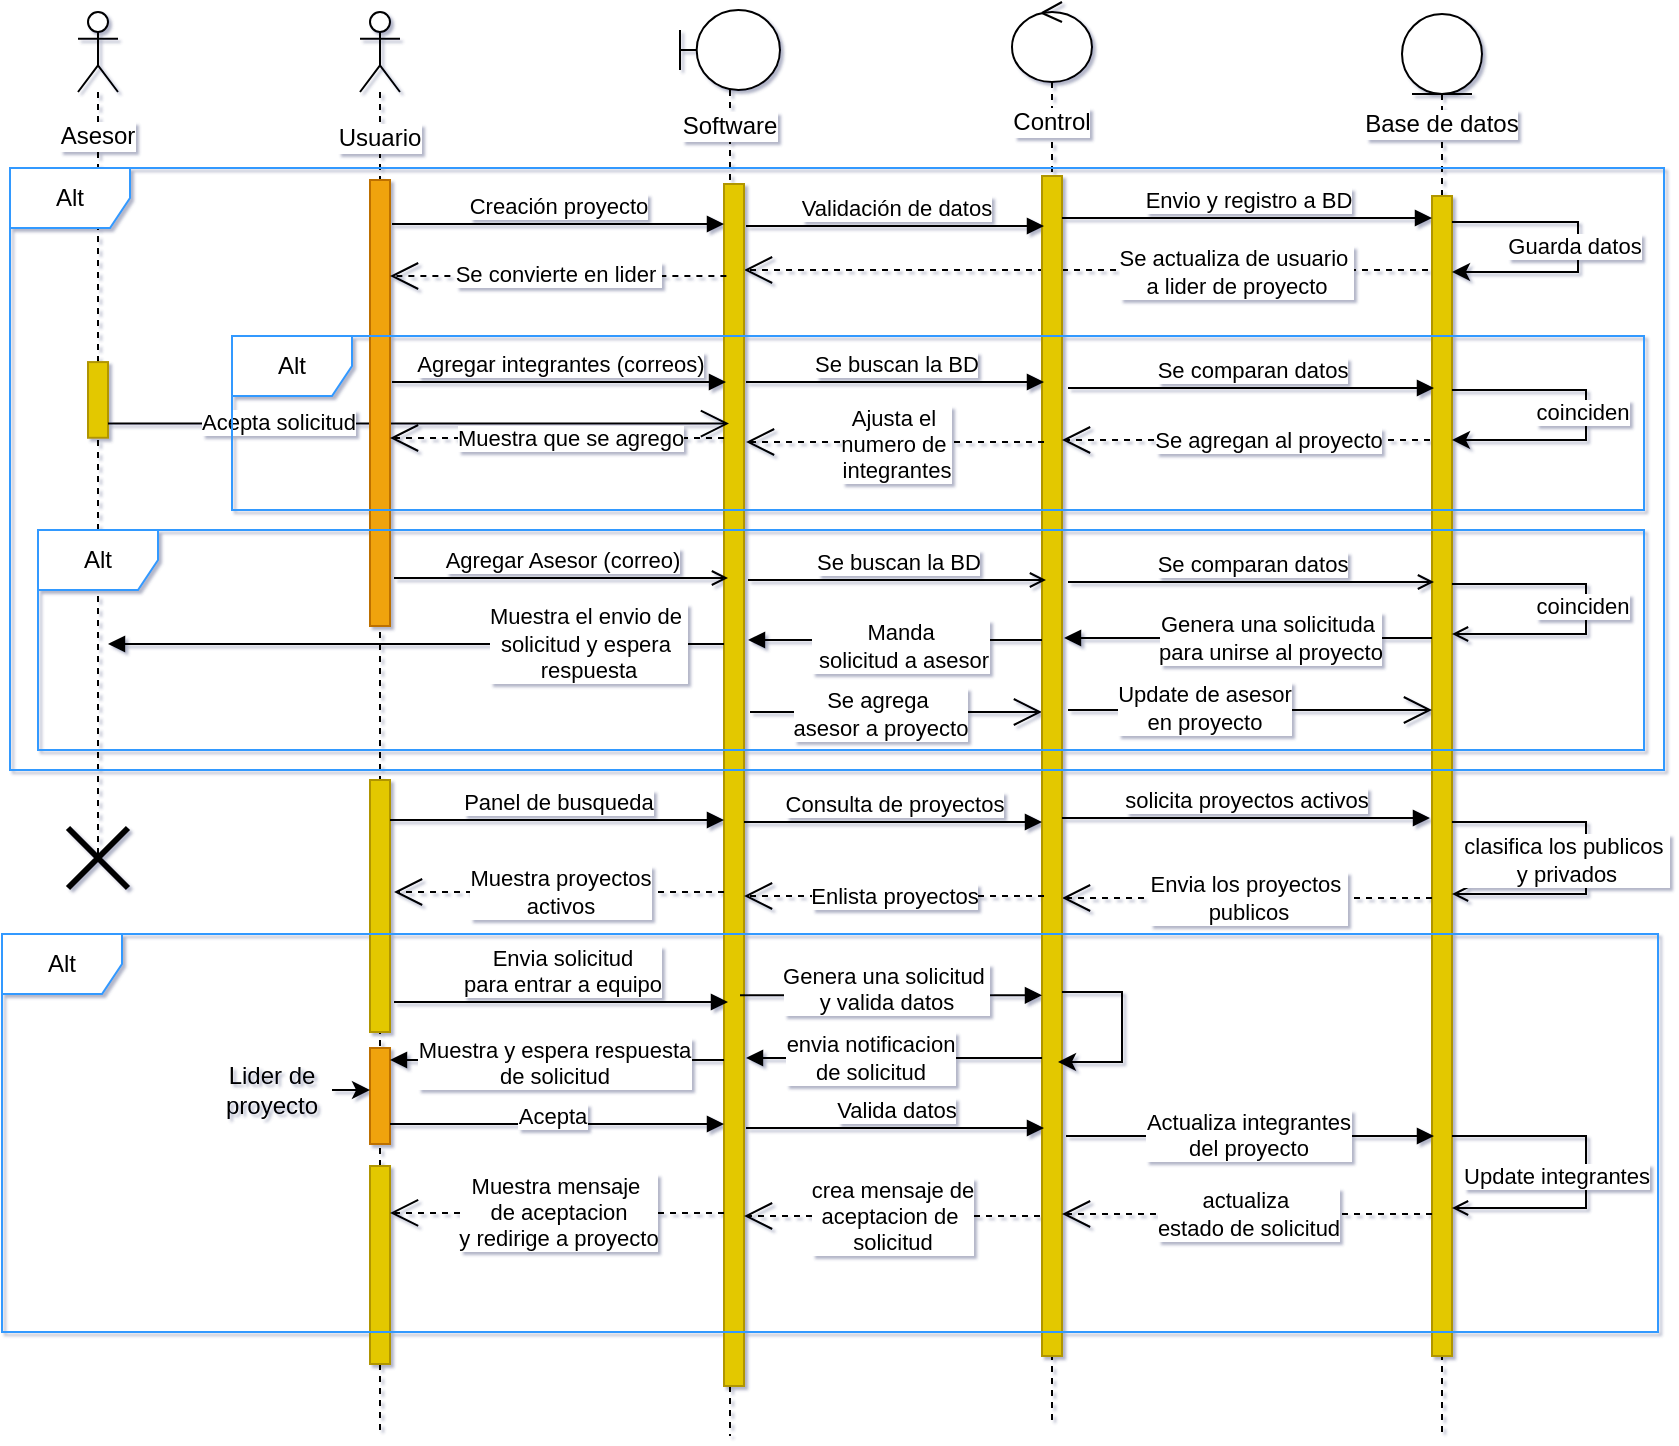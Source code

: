 <mxfile version="24.7.17">
  <diagram name="Page-1" id="2YBvvXClWsGukQMizWep">
    <mxGraphModel dx="1183" dy="685" grid="0" gridSize="10" guides="1" tooltips="1" connect="1" arrows="1" fold="1" page="1" pageScale="1" pageWidth="850" pageHeight="1400" background="#ffffff" math="0" shadow="1">
      <root>
        <mxCell id="0" />
        <mxCell id="1" parent="0" />
        <mxCell id="hbTt9w611gEUicapbNtO-73" value="" style="endArrow=open;endSize=12;dashed=1;html=1;rounded=0;" edge="1" parent="1" target="hbTt9w611gEUicapbNtO-48">
          <mxGeometry width="160" relative="1" as="geometry">
            <mxPoint x="725" y="179" as="sourcePoint" />
            <mxPoint x="541" y="179" as="targetPoint" />
          </mxGeometry>
        </mxCell>
        <mxCell id="hbTt9w611gEUicapbNtO-36" value="" style="group" vertex="1" connectable="0" parent="1">
          <mxGeometry x="689" y="51" width="86" height="711" as="geometry" />
        </mxCell>
        <mxCell id="hbTt9w611gEUicapbNtO-28" value="" style="shape=umlLifeline;perimeter=lifelinePerimeter;whiteSpace=wrap;html=1;container=1;dropTarget=0;collapsible=0;recursiveResize=0;outlineConnect=0;portConstraint=eastwest;newEdgeStyle={&quot;curved&quot;:0,&quot;rounded&quot;:0};participant=umlEntity;" vertex="1" parent="hbTt9w611gEUicapbNtO-36">
          <mxGeometry x="23" width="40" height="711" as="geometry" />
        </mxCell>
        <mxCell id="hbTt9w611gEUicapbNtO-55" value="" style="html=1;points=[[0,0,0,0,5],[0,1,0,0,-5],[1,0,0,0,5],[1,1,0,0,-5]];perimeter=orthogonalPerimeter;outlineConnect=0;targetShapes=umlLifeline;portConstraint=eastwest;newEdgeStyle={&quot;curved&quot;:0,&quot;rounded&quot;:0};fillColor=#e3c800;fontColor=#000000;strokeColor=#B09500;" vertex="1" parent="hbTt9w611gEUicapbNtO-28">
          <mxGeometry x="15" y="91" width="10" height="580" as="geometry" />
        </mxCell>
        <mxCell id="hbTt9w611gEUicapbNtO-70" style="edgeStyle=orthogonalEdgeStyle;rounded=0;orthogonalLoop=1;jettySize=auto;html=1;curved=0;" edge="1" parent="hbTt9w611gEUicapbNtO-28" source="hbTt9w611gEUicapbNtO-55" target="hbTt9w611gEUicapbNtO-55">
          <mxGeometry relative="1" as="geometry">
            <mxPoint x="87" y="144" as="targetPoint" />
            <mxPoint x="25" y="104" as="sourcePoint" />
            <Array as="points">
              <mxPoint x="88" y="104" />
              <mxPoint x="88" y="129" />
            </Array>
          </mxGeometry>
        </mxCell>
        <mxCell id="hbTt9w611gEUicapbNtO-71" value="Guarda datos" style="edgeLabel;html=1;align=center;verticalAlign=middle;resizable=0;points=[];" vertex="1" connectable="0" parent="hbTt9w611gEUicapbNtO-70">
          <mxGeometry x="-0.086" y="-2" relative="1" as="geometry">
            <mxPoint y="6" as="offset" />
          </mxGeometry>
        </mxCell>
        <mxCell id="hbTt9w611gEUicapbNtO-80" style="edgeStyle=orthogonalEdgeStyle;rounded=0;orthogonalLoop=1;jettySize=auto;html=1;curved=0;" edge="1" parent="hbTt9w611gEUicapbNtO-28" source="hbTt9w611gEUicapbNtO-55" target="hbTt9w611gEUicapbNtO-55">
          <mxGeometry relative="1" as="geometry">
            <mxPoint x="29" y="213" as="targetPoint" />
            <mxPoint x="29" y="188" as="sourcePoint" />
            <Array as="points">
              <mxPoint x="92" y="188" />
              <mxPoint x="92" y="213" />
            </Array>
          </mxGeometry>
        </mxCell>
        <mxCell id="hbTt9w611gEUicapbNtO-81" value="coinciden" style="edgeLabel;html=1;align=center;verticalAlign=middle;resizable=0;points=[];" vertex="1" connectable="0" parent="hbTt9w611gEUicapbNtO-80">
          <mxGeometry x="-0.086" y="-2" relative="1" as="geometry">
            <mxPoint y="5" as="offset" />
          </mxGeometry>
        </mxCell>
        <mxCell id="hbTt9w611gEUicapbNtO-131" style="edgeStyle=orthogonalEdgeStyle;rounded=0;orthogonalLoop=1;jettySize=auto;html=1;curved=0;endArrow=open;endFill=0;" edge="1" parent="hbTt9w611gEUicapbNtO-28" source="hbTt9w611gEUicapbNtO-55" target="hbTt9w611gEUicapbNtO-55">
          <mxGeometry relative="1" as="geometry">
            <mxPoint x="25" y="429" as="targetPoint" />
            <mxPoint x="25" y="404" as="sourcePoint" />
            <Array as="points">
              <mxPoint x="92" y="404" />
              <mxPoint x="92" y="440" />
            </Array>
          </mxGeometry>
        </mxCell>
        <mxCell id="hbTt9w611gEUicapbNtO-132" value="clasifica los publicos&amp;nbsp;&lt;div&gt;y privados&lt;/div&gt;" style="edgeLabel;html=1;align=center;verticalAlign=middle;resizable=0;points=[];" vertex="1" connectable="0" parent="hbTt9w611gEUicapbNtO-131">
          <mxGeometry x="-0.086" y="-2" relative="1" as="geometry">
            <mxPoint x="-8" y="8" as="offset" />
          </mxGeometry>
        </mxCell>
        <mxCell id="hbTt9w611gEUicapbNtO-35" value="Base de datos" style="text;html=1;align=center;verticalAlign=middle;whiteSpace=wrap;rounded=0;labelBackgroundColor=default;" vertex="1" parent="hbTt9w611gEUicapbNtO-36">
          <mxGeometry y="40" width="86" height="30" as="geometry" />
        </mxCell>
        <mxCell id="hbTt9w611gEUicapbNtO-66" value="Se comparan datos" style="html=1;verticalAlign=bottom;endArrow=block;curved=0;rounded=0;" edge="1" parent="hbTt9w611gEUicapbNtO-36">
          <mxGeometry width="80" relative="1" as="geometry">
            <mxPoint x="-144" y="187" as="sourcePoint" />
            <mxPoint x="39" y="187.0" as="targetPoint" />
          </mxGeometry>
        </mxCell>
        <mxCell id="hbTt9w611gEUicapbNtO-133" value="Envia los proyectos&amp;nbsp;&lt;div&gt;publicos&lt;/div&gt;" style="endArrow=open;endSize=12;dashed=1;html=1;rounded=0;" edge="1" parent="hbTt9w611gEUicapbNtO-36" target="hbTt9w611gEUicapbNtO-49">
          <mxGeometry width="160" relative="1" as="geometry">
            <mxPoint x="38" y="442" as="sourcePoint" />
            <mxPoint x="198" y="442" as="targetPoint" />
          </mxGeometry>
        </mxCell>
        <mxCell id="hbTt9w611gEUicapbNtO-152" value="Actualiza integrantes&lt;div&gt;del proyecto&lt;/div&gt;" style="html=1;verticalAlign=bottom;endArrow=block;curved=0;rounded=0;" edge="1" parent="hbTt9w611gEUicapbNtO-36">
          <mxGeometry x="-0.011" y="-15" width="80" relative="1" as="geometry">
            <mxPoint x="-145" y="561" as="sourcePoint" />
            <mxPoint x="39" y="561" as="targetPoint" />
            <mxPoint as="offset" />
          </mxGeometry>
        </mxCell>
        <mxCell id="hbTt9w611gEUicapbNtO-37" value="" style="group" vertex="1" connectable="0" parent="1">
          <mxGeometry x="346" y="49" width="60" height="713" as="geometry" />
        </mxCell>
        <mxCell id="hbTt9w611gEUicapbNtO-27" value="" style="shape=umlLifeline;perimeter=lifelinePerimeter;whiteSpace=wrap;html=1;container=1;dropTarget=0;collapsible=0;recursiveResize=0;outlineConnect=0;portConstraint=eastwest;newEdgeStyle={&quot;curved&quot;:0,&quot;rounded&quot;:0};participant=umlBoundary;" vertex="1" parent="hbTt9w611gEUicapbNtO-37">
          <mxGeometry x="5" width="50" height="713" as="geometry" />
        </mxCell>
        <mxCell id="hbTt9w611gEUicapbNtO-48" value="" style="html=1;points=[[0,0,0,0,5],[0,1,0,0,-5],[1,0,0,0,5],[1,1,0,0,-5]];perimeter=orthogonalPerimeter;outlineConnect=0;targetShapes=umlLifeline;portConstraint=eastwest;newEdgeStyle={&quot;curved&quot;:0,&quot;rounded&quot;:0};fillColor=#e3c800;fontColor=#000000;strokeColor=#B09500;" vertex="1" parent="hbTt9w611gEUicapbNtO-27">
          <mxGeometry x="22" y="87" width="10" height="601" as="geometry" />
        </mxCell>
        <mxCell id="hbTt9w611gEUicapbNtO-34" value="Software" style="text;html=1;align=center;verticalAlign=middle;whiteSpace=wrap;rounded=0;labelBackgroundColor=default;" vertex="1" parent="hbTt9w611gEUicapbNtO-37">
          <mxGeometry y="43" width="60" height="30" as="geometry" />
        </mxCell>
        <mxCell id="hbTt9w611gEUicapbNtO-59" value="Agregar integrantes (correos)" style="html=1;verticalAlign=bottom;endArrow=block;curved=0;rounded=0;" edge="1" parent="hbTt9w611gEUicapbNtO-37">
          <mxGeometry width="80" relative="1" as="geometry">
            <mxPoint x="-139" y="186" as="sourcePoint" />
            <mxPoint x="28" y="186" as="targetPoint" />
          </mxGeometry>
        </mxCell>
        <mxCell id="hbTt9w611gEUicapbNtO-116" value="" style="endArrow=open;endFill=1;endSize=12;html=1;rounded=0;" edge="1" parent="hbTt9w611gEUicapbNtO-37" target="hbTt9w611gEUicapbNtO-49">
          <mxGeometry width="160" relative="1" as="geometry">
            <mxPoint x="40" y="351" as="sourcePoint" />
            <mxPoint x="200" y="351" as="targetPoint" />
          </mxGeometry>
        </mxCell>
        <mxCell id="hbTt9w611gEUicapbNtO-117" value="Se agrega&amp;nbsp;&lt;div&gt;asesor a proyecto&lt;/div&gt;" style="edgeLabel;html=1;align=center;verticalAlign=middle;resizable=0;points=[];" vertex="1" connectable="0" parent="hbTt9w611gEUicapbNtO-116">
          <mxGeometry x="-0.244" y="-1" relative="1" as="geometry">
            <mxPoint x="10" as="offset" />
          </mxGeometry>
        </mxCell>
        <mxCell id="hbTt9w611gEUicapbNtO-128" value="Muestra proyectos&lt;div&gt;activos&lt;/div&gt;" style="endArrow=open;endSize=12;dashed=1;html=1;rounded=0;" edge="1" parent="hbTt9w611gEUicapbNtO-37" source="hbTt9w611gEUicapbNtO-48">
          <mxGeometry width="160" relative="1" as="geometry">
            <mxPoint x="29" y="441" as="sourcePoint" />
            <mxPoint x="-138" y="441" as="targetPoint" />
          </mxGeometry>
        </mxCell>
        <mxCell id="hbTt9w611gEUicapbNtO-45" value="" style="group" vertex="1" connectable="0" parent="1">
          <mxGeometry x="509" y="45" width="60" height="711" as="geometry" />
        </mxCell>
        <mxCell id="hbTt9w611gEUicapbNtO-43" value="" style="shape=umlLifeline;perimeter=lifelinePerimeter;whiteSpace=wrap;html=1;container=1;dropTarget=0;collapsible=0;recursiveResize=0;outlineConnect=0;portConstraint=eastwest;newEdgeStyle={&quot;curved&quot;:0,&quot;rounded&quot;:0};participant=umlControl;" vertex="1" parent="hbTt9w611gEUicapbNtO-45">
          <mxGeometry x="8" width="40" height="711" as="geometry" />
        </mxCell>
        <mxCell id="hbTt9w611gEUicapbNtO-49" value="" style="html=1;points=[[0,0,0,0,5],[0,1,0,0,-5],[1,0,0,0,5],[1,1,0,0,-5]];perimeter=orthogonalPerimeter;outlineConnect=0;targetShapes=umlLifeline;portConstraint=eastwest;newEdgeStyle={&quot;curved&quot;:0,&quot;rounded&quot;:0};fillColor=#e3c800;fontColor=#000000;strokeColor=#B09500;" vertex="1" parent="hbTt9w611gEUicapbNtO-43">
          <mxGeometry x="15" y="87" width="10" height="590" as="geometry" />
        </mxCell>
        <mxCell id="hbTt9w611gEUicapbNtO-44" value="Control" style="text;html=1;align=center;verticalAlign=middle;whiteSpace=wrap;rounded=0;labelBackgroundColor=default;" vertex="1" parent="hbTt9w611gEUicapbNtO-45">
          <mxGeometry x="-2" y="45" width="60" height="30" as="geometry" />
        </mxCell>
        <mxCell id="hbTt9w611gEUicapbNtO-54" value="Envio y registro a BD" style="html=1;verticalAlign=bottom;endArrow=block;curved=0;rounded=0;" edge="1" parent="hbTt9w611gEUicapbNtO-45" target="hbTt9w611gEUicapbNtO-55">
          <mxGeometry width="80" relative="1" as="geometry">
            <mxPoint x="33" y="108" as="sourcePoint" />
            <mxPoint x="113" y="108" as="targetPoint" />
          </mxGeometry>
        </mxCell>
        <mxCell id="hbTt9w611gEUicapbNtO-50" value="Validación de datos" style="html=1;verticalAlign=bottom;endArrow=block;curved=0;rounded=0;" edge="1" parent="hbTt9w611gEUicapbNtO-45">
          <mxGeometry width="80" relative="1" as="geometry">
            <mxPoint x="-125" y="112" as="sourcePoint" />
            <mxPoint x="24" y="112" as="targetPoint" />
            <Array as="points">
              <mxPoint x="14" y="112" />
            </Array>
          </mxGeometry>
        </mxCell>
        <mxCell id="hbTt9w611gEUicapbNtO-64" value="Se buscan la BD" style="html=1;verticalAlign=bottom;endArrow=block;curved=0;rounded=0;" edge="1" parent="hbTt9w611gEUicapbNtO-45">
          <mxGeometry width="80" relative="1" as="geometry">
            <mxPoint x="-125" y="190" as="sourcePoint" />
            <mxPoint x="24" y="190" as="targetPoint" />
          </mxGeometry>
        </mxCell>
        <mxCell id="hbTt9w611gEUicapbNtO-118" value="" style="endArrow=open;endFill=1;endSize=12;html=1;rounded=0;" edge="1" parent="hbTt9w611gEUicapbNtO-45" target="hbTt9w611gEUicapbNtO-55">
          <mxGeometry width="160" relative="1" as="geometry">
            <mxPoint x="36" y="354" as="sourcePoint" />
            <mxPoint x="196" y="354" as="targetPoint" />
          </mxGeometry>
        </mxCell>
        <mxCell id="hbTt9w611gEUicapbNtO-120" value="Update de asesor&lt;div&gt;en proyecto&lt;/div&gt;" style="edgeLabel;html=1;align=center;verticalAlign=middle;resizable=0;points=[];" vertex="1" connectable="0" parent="hbTt9w611gEUicapbNtO-118">
          <mxGeometry x="-0.26" y="2" relative="1" as="geometry">
            <mxPoint y="1" as="offset" />
          </mxGeometry>
        </mxCell>
        <mxCell id="hbTt9w611gEUicapbNtO-134" value="Enlista proyectos" style="endArrow=open;endSize=12;dashed=1;html=1;rounded=0;" edge="1" parent="hbTt9w611gEUicapbNtO-45" target="hbTt9w611gEUicapbNtO-48">
          <mxGeometry width="160" relative="1" as="geometry">
            <mxPoint x="24" y="447" as="sourcePoint" />
            <mxPoint x="184" y="447" as="targetPoint" />
          </mxGeometry>
        </mxCell>
        <mxCell id="hbTt9w611gEUicapbNtO-143" value="" style="endArrow=block;endSize=6;html=1;rounded=0;endFill=1;" edge="1" parent="hbTt9w611gEUicapbNtO-45" source="hbTt9w611gEUicapbNtO-49">
          <mxGeometry width="160" relative="1" as="geometry">
            <mxPoint x="24" y="528" as="sourcePoint" />
            <mxPoint x="-125" y="528" as="targetPoint" />
          </mxGeometry>
        </mxCell>
        <mxCell id="hbTt9w611gEUicapbNtO-144" value="envia notificacion&lt;div&gt;de solicitud&lt;/div&gt;" style="edgeLabel;html=1;align=center;verticalAlign=middle;resizable=0;points=[];" vertex="1" connectable="0" parent="hbTt9w611gEUicapbNtO-143">
          <mxGeometry x="-0.222" y="3" relative="1" as="geometry">
            <mxPoint x="-29" y="-3" as="offset" />
          </mxGeometry>
        </mxCell>
        <mxCell id="hbTt9w611gEUicapbNtO-145" style="edgeStyle=orthogonalEdgeStyle;rounded=0;orthogonalLoop=1;jettySize=auto;html=1;curved=0;" edge="1" parent="hbTt9w611gEUicapbNtO-45" source="hbTt9w611gEUicapbNtO-49">
          <mxGeometry relative="1" as="geometry">
            <mxPoint x="39" y="492" as="sourcePoint" />
            <mxPoint x="31" y="530" as="targetPoint" />
            <Array as="points">
              <mxPoint x="63" y="495" />
              <mxPoint x="63" y="530" />
            </Array>
          </mxGeometry>
        </mxCell>
        <mxCell id="hbTt9w611gEUicapbNtO-60" value="" style="group" vertex="1" connectable="0" parent="1">
          <mxGeometry x="30" y="50" width="60" height="438" as="geometry" />
        </mxCell>
        <mxCell id="hbTt9w611gEUicapbNtO-61" value="" style="shape=umlLifeline;perimeter=lifelinePerimeter;whiteSpace=wrap;html=1;container=1;dropTarget=0;collapsible=0;recursiveResize=0;outlineConnect=0;portConstraint=eastwest;newEdgeStyle={&quot;curved&quot;:0,&quot;rounded&quot;:0};participant=umlActor;" vertex="1" parent="hbTt9w611gEUicapbNtO-60">
          <mxGeometry x="20" width="20" height="424" as="geometry" />
        </mxCell>
        <mxCell id="hbTt9w611gEUicapbNtO-62" value="Asesor" style="text;html=1;align=center;verticalAlign=middle;whiteSpace=wrap;rounded=0;labelBackgroundColor=default;" vertex="1" parent="hbTt9w611gEUicapbNtO-60">
          <mxGeometry y="53.003" width="60" height="17.741" as="geometry" />
        </mxCell>
        <mxCell id="hbTt9w611gEUicapbNtO-110" value="" style="html=1;points=[[0,0,0,0,5],[0,1,0,0,-5],[1,0,0,0,5],[1,1,0,0,-5]];perimeter=orthogonalPerimeter;outlineConnect=0;targetShapes=umlLifeline;portConstraint=eastwest;newEdgeStyle={&quot;curved&quot;:0,&quot;rounded&quot;:0};fillColor=#e3c800;fontColor=#000000;strokeColor=#B09500;" vertex="1" parent="hbTt9w611gEUicapbNtO-60">
          <mxGeometry x="25" y="175.04" width="10" height="37.847" as="geometry" />
        </mxCell>
        <mxCell id="hbTt9w611gEUicapbNtO-114" value="" style="endArrow=open;endFill=1;endSize=12;html=1;rounded=0;" edge="1" parent="hbTt9w611gEUicapbNtO-60" target="hbTt9w611gEUicapbNtO-27">
          <mxGeometry width="160" relative="1" as="geometry">
            <mxPoint x="35" y="205.791" as="sourcePoint" />
            <mxPoint x="195" y="205.791" as="targetPoint" />
          </mxGeometry>
        </mxCell>
        <mxCell id="hbTt9w611gEUicapbNtO-115" value="Acepta solicitud" style="edgeLabel;html=1;align=center;verticalAlign=middle;resizable=0;points=[];" vertex="1" connectable="0" parent="hbTt9w611gEUicapbNtO-114">
          <mxGeometry x="-0.23" y="1" relative="1" as="geometry">
            <mxPoint x="-35" as="offset" />
          </mxGeometry>
        </mxCell>
        <mxCell id="hbTt9w611gEUicapbNtO-160" value="" style="shape=umlDestroy;whiteSpace=wrap;html=1;strokeWidth=3;targetShapes=umlLifeline;" vertex="1" parent="hbTt9w611gEUicapbNtO-60">
          <mxGeometry x="15" y="408" width="30" height="30" as="geometry" />
        </mxCell>
        <mxCell id="hbTt9w611gEUicapbNtO-26" value="" style="shape=umlLifeline;perimeter=lifelinePerimeter;whiteSpace=wrap;html=1;container=1;dropTarget=0;collapsible=0;recursiveResize=0;outlineConnect=0;portConstraint=eastwest;newEdgeStyle={&quot;curved&quot;:0,&quot;rounded&quot;:0};participant=umlActor;" vertex="1" parent="1">
          <mxGeometry x="191" y="50" width="20" height="711" as="geometry" />
        </mxCell>
        <mxCell id="hbTt9w611gEUicapbNtO-38" value="" style="html=1;points=[[0,0,0,0,5],[0,1,0,0,-5],[1,0,0,0,5],[1,1,0,0,-5]];perimeter=orthogonalPerimeter;outlineConnect=0;targetShapes=umlLifeline;portConstraint=eastwest;newEdgeStyle={&quot;curved&quot;:0,&quot;rounded&quot;:0};fillColor=#f0a30a;fontColor=#000000;strokeColor=#BD7000;" vertex="1" parent="hbTt9w611gEUicapbNtO-26">
          <mxGeometry x="5" y="84" width="10" height="223" as="geometry" />
        </mxCell>
        <mxCell id="hbTt9w611gEUicapbNtO-111" value="" style="html=1;points=[[0,0,0,0,5],[0,1,0,0,-5],[1,0,0,0,5],[1,1,0,0,-5]];perimeter=orthogonalPerimeter;outlineConnect=0;targetShapes=umlLifeline;portConstraint=eastwest;newEdgeStyle={&quot;curved&quot;:0,&quot;rounded&quot;:0};fillColor=#e3c800;fontColor=#000000;strokeColor=#B09500;" vertex="1" parent="hbTt9w611gEUicapbNtO-26">
          <mxGeometry x="5" y="384" width="10" height="126" as="geometry" />
        </mxCell>
        <mxCell id="hbTt9w611gEUicapbNtO-140" value="" style="html=1;points=[[0,0,0,0,5],[0,1,0,0,-5],[1,0,0,0,5],[1,1,0,0,-5]];perimeter=orthogonalPerimeter;outlineConnect=0;targetShapes=umlLifeline;portConstraint=eastwest;newEdgeStyle={&quot;curved&quot;:0,&quot;rounded&quot;:0};fillColor=#f0a30a;fontColor=#000000;strokeColor=#BD7000;" vertex="1" parent="hbTt9w611gEUicapbNtO-26">
          <mxGeometry x="5" y="518" width="10" height="48" as="geometry" />
        </mxCell>
        <mxCell id="hbTt9w611gEUicapbNtO-141" value="" style="html=1;points=[[0,0,0,0,5],[0,1,0,0,-5],[1,0,0,0,5],[1,1,0,0,-5]];perimeter=orthogonalPerimeter;outlineConnect=0;targetShapes=umlLifeline;portConstraint=eastwest;newEdgeStyle={&quot;curved&quot;:0,&quot;rounded&quot;:0};fillColor=#e3c800;fontColor=#000000;strokeColor=#B09500;" vertex="1" parent="hbTt9w611gEUicapbNtO-26">
          <mxGeometry x="5" y="577" width="10" height="99" as="geometry" />
        </mxCell>
        <mxCell id="hbTt9w611gEUicapbNtO-31" value="Usuario" style="text;html=1;align=center;verticalAlign=middle;whiteSpace=wrap;rounded=0;labelBackgroundColor=default;" vertex="1" parent="1">
          <mxGeometry x="147" y="98" width="108" height="30" as="geometry" />
        </mxCell>
        <mxCell id="hbTt9w611gEUicapbNtO-47" value="Creación proyecto" style="html=1;verticalAlign=bottom;endArrow=block;curved=0;rounded=0;" edge="1" parent="1" target="hbTt9w611gEUicapbNtO-48">
          <mxGeometry width="80" relative="1" as="geometry">
            <mxPoint x="207" y="156" as="sourcePoint" />
            <mxPoint x="287" y="156" as="targetPoint" />
          </mxGeometry>
        </mxCell>
        <mxCell id="hbTt9w611gEUicapbNtO-75" value="" style="endArrow=open;endSize=12;dashed=1;html=1;rounded=0;" edge="1" parent="1" target="hbTt9w611gEUicapbNtO-38">
          <mxGeometry width="160" relative="1" as="geometry">
            <mxPoint x="374.19" y="182" as="sourcePoint" />
            <mxPoint x="202.0" y="182" as="targetPoint" />
          </mxGeometry>
        </mxCell>
        <mxCell id="hbTt9w611gEUicapbNtO-77" value="Se convierte en lider&amp;nbsp;" style="edgeLabel;html=1;align=center;verticalAlign=middle;resizable=0;points=[];" vertex="1" connectable="0" parent="hbTt9w611gEUicapbNtO-75">
          <mxGeometry x="-0.186" y="-1" relative="1" as="geometry">
            <mxPoint x="-16" as="offset" />
          </mxGeometry>
        </mxCell>
        <mxCell id="hbTt9w611gEUicapbNtO-82" value="" style="endArrow=open;endSize=12;dashed=1;html=1;rounded=0;" edge="1" parent="1">
          <mxGeometry width="160" relative="1" as="geometry">
            <mxPoint x="726" y="264.0" as="sourcePoint" />
            <mxPoint x="542" y="264.0" as="targetPoint" />
          </mxGeometry>
        </mxCell>
        <mxCell id="hbTt9w611gEUicapbNtO-83" value="Se agregan al proyecto" style="edgeLabel;html=1;align=center;verticalAlign=middle;resizable=0;points=[];" vertex="1" connectable="0" parent="hbTt9w611gEUicapbNtO-82">
          <mxGeometry x="-0.222" y="3" relative="1" as="geometry">
            <mxPoint x="-10" y="-3" as="offset" />
          </mxGeometry>
        </mxCell>
        <mxCell id="hbTt9w611gEUicapbNtO-86" value="" style="endArrow=open;endSize=12;dashed=1;html=1;rounded=0;" edge="1" parent="1">
          <mxGeometry width="160" relative="1" as="geometry">
            <mxPoint x="533" y="265.0" as="sourcePoint" />
            <mxPoint x="384" y="265.0" as="targetPoint" />
          </mxGeometry>
        </mxCell>
        <mxCell id="hbTt9w611gEUicapbNtO-100" value="Ajusta el&amp;nbsp;&lt;div&gt;numero de&amp;nbsp;&lt;/div&gt;&lt;div&gt;integrantes&lt;/div&gt;" style="edgeLabel;html=1;align=center;verticalAlign=middle;resizable=0;points=[];" vertex="1" connectable="0" parent="hbTt9w611gEUicapbNtO-86">
          <mxGeometry x="-0.159" relative="1" as="geometry">
            <mxPoint x="-12" y="1" as="offset" />
          </mxGeometry>
        </mxCell>
        <mxCell id="hbTt9w611gEUicapbNtO-90" style="edgeStyle=orthogonalEdgeStyle;rounded=0;orthogonalLoop=1;jettySize=auto;html=1;curved=0;endArrow=open;endFill=0;" edge="1" parent="1">
          <mxGeometry relative="1" as="geometry">
            <mxPoint x="737" y="361" as="targetPoint" />
            <mxPoint x="737" y="336" as="sourcePoint" />
            <Array as="points">
              <mxPoint x="804" y="336" />
              <mxPoint x="804" y="361" />
            </Array>
          </mxGeometry>
        </mxCell>
        <mxCell id="hbTt9w611gEUicapbNtO-91" value="coinciden" style="edgeLabel;html=1;align=center;verticalAlign=middle;resizable=0;points=[];" vertex="1" connectable="0" parent="hbTt9w611gEUicapbNtO-90">
          <mxGeometry x="-0.086" y="-2" relative="1" as="geometry">
            <mxPoint y="5" as="offset" />
          </mxGeometry>
        </mxCell>
        <mxCell id="hbTt9w611gEUicapbNtO-92" value="Se comparan datos" style="html=1;verticalAlign=bottom;endArrow=open;curved=0;rounded=0;endFill=0;" edge="1" parent="1">
          <mxGeometry width="80" relative="1" as="geometry">
            <mxPoint x="545" y="335" as="sourcePoint" />
            <mxPoint x="728" y="335.0" as="targetPoint" />
          </mxGeometry>
        </mxCell>
        <mxCell id="hbTt9w611gEUicapbNtO-93" value="Agregar Asesor (correo)" style="html=1;verticalAlign=bottom;endArrow=open;curved=0;rounded=0;endFill=0;" edge="1" parent="1">
          <mxGeometry width="80" relative="1" as="geometry">
            <mxPoint x="208" y="333" as="sourcePoint" />
            <mxPoint x="375" y="333" as="targetPoint" />
          </mxGeometry>
        </mxCell>
        <mxCell id="hbTt9w611gEUicapbNtO-96" value="Se buscan la BD" style="html=1;verticalAlign=bottom;endArrow=open;curved=0;rounded=0;endFill=0;" edge="1" parent="1">
          <mxGeometry width="80" relative="1" as="geometry">
            <mxPoint x="385" y="334" as="sourcePoint" />
            <mxPoint x="534" y="334" as="targetPoint" />
          </mxGeometry>
        </mxCell>
        <mxCell id="hbTt9w611gEUicapbNtO-97" value="" style="endArrow=block;endSize=6;html=1;rounded=0;endFill=1;" edge="1" parent="1">
          <mxGeometry width="160" relative="1" as="geometry">
            <mxPoint x="727" y="363.0" as="sourcePoint" />
            <mxPoint x="543" y="363.0" as="targetPoint" />
          </mxGeometry>
        </mxCell>
        <mxCell id="hbTt9w611gEUicapbNtO-98" value="Genera una solicituda&amp;nbsp;&lt;div&gt;para unirse al proyecto&lt;/div&gt;" style="edgeLabel;html=1;align=center;verticalAlign=middle;resizable=0;points=[];" vertex="1" connectable="0" parent="hbTt9w611gEUicapbNtO-97">
          <mxGeometry x="-0.222" y="3" relative="1" as="geometry">
            <mxPoint x="-10" y="-3" as="offset" />
          </mxGeometry>
        </mxCell>
        <mxCell id="hbTt9w611gEUicapbNtO-99" value="" style="endArrow=block;endSize=6;html=1;rounded=0;endFill=1;" edge="1" parent="1" source="hbTt9w611gEUicapbNtO-49">
          <mxGeometry width="160" relative="1" as="geometry">
            <mxPoint x="534" y="364.0" as="sourcePoint" />
            <mxPoint x="385" y="364.0" as="targetPoint" />
          </mxGeometry>
        </mxCell>
        <mxCell id="hbTt9w611gEUicapbNtO-101" value="Manda&lt;div&gt;&amp;nbsp;solicitud a asesor&lt;/div&gt;" style="edgeLabel;html=1;align=center;verticalAlign=middle;resizable=0;points=[];" vertex="1" connectable="0" parent="hbTt9w611gEUicapbNtO-99">
          <mxGeometry x="0.138" y="-1" relative="1" as="geometry">
            <mxPoint x="12" y="4" as="offset" />
          </mxGeometry>
        </mxCell>
        <mxCell id="hbTt9w611gEUicapbNtO-104" value="Alt" style="shape=umlFrame;whiteSpace=wrap;html=1;pointerEvents=0;strokeColor=#3399FF;" vertex="1" parent="1">
          <mxGeometry x="127" y="212" width="706" height="87" as="geometry" />
        </mxCell>
        <mxCell id="hbTt9w611gEUicapbNtO-105" value="Alt" style="shape=umlFrame;whiteSpace=wrap;html=1;pointerEvents=0;strokeColor=#3399FF;" vertex="1" parent="1">
          <mxGeometry x="30" y="309" width="803" height="110" as="geometry" />
        </mxCell>
        <mxCell id="hbTt9w611gEUicapbNtO-107" value="Muestra el envio de&amp;nbsp;&lt;div&gt;solicitud y espera&amp;nbsp;&lt;div&gt;respuesta&lt;/div&gt;&lt;/div&gt;" style="html=1;verticalAlign=bottom;endArrow=block;curved=0;rounded=0;" edge="1" parent="1">
          <mxGeometry x="-0.558" y="22" width="80" relative="1" as="geometry">
            <mxPoint x="373" y="366" as="sourcePoint" />
            <mxPoint x="65" y="366" as="targetPoint" />
            <mxPoint as="offset" />
          </mxGeometry>
        </mxCell>
        <mxCell id="hbTt9w611gEUicapbNtO-121" value="Alt" style="shape=umlFrame;whiteSpace=wrap;html=1;pointerEvents=0;strokeColor=#3399FF;" vertex="1" parent="1">
          <mxGeometry x="16" y="128" width="827" height="301" as="geometry" />
        </mxCell>
        <mxCell id="hbTt9w611gEUicapbNtO-123" value="Se actualiza de usuario&amp;nbsp;&lt;div&gt;a lider de proyecto&lt;/div&gt;" style="edgeLabel;html=1;align=center;verticalAlign=middle;resizable=0;points=[];" vertex="1" connectable="0" parent="1">
          <mxGeometry x="629" y="180" as="geometry" />
        </mxCell>
        <mxCell id="hbTt9w611gEUicapbNtO-126" value="Panel de busqueda" style="html=1;verticalAlign=bottom;endArrow=block;curved=0;rounded=0;" edge="1" parent="1">
          <mxGeometry width="80" relative="1" as="geometry">
            <mxPoint x="206" y="454" as="sourcePoint" />
            <mxPoint x="373" y="454" as="targetPoint" />
          </mxGeometry>
        </mxCell>
        <mxCell id="hbTt9w611gEUicapbNtO-129" value="Consulta de proyectos" style="html=1;verticalAlign=bottom;endArrow=block;curved=0;rounded=0;" edge="1" parent="1">
          <mxGeometry width="80" relative="1" as="geometry">
            <mxPoint x="383" y="455" as="sourcePoint" />
            <mxPoint x="532" y="455" as="targetPoint" />
          </mxGeometry>
        </mxCell>
        <mxCell id="hbTt9w611gEUicapbNtO-130" value="solicita proyectos activos" style="html=1;verticalAlign=bottom;endArrow=block;curved=0;rounded=0;" edge="1" parent="1">
          <mxGeometry width="80" relative="1" as="geometry">
            <mxPoint x="542" y="453" as="sourcePoint" />
            <mxPoint x="726" y="453" as="targetPoint" />
          </mxGeometry>
        </mxCell>
        <mxCell id="hbTt9w611gEUicapbNtO-136" value="Envia solicitud&lt;div&gt;para entrar a equipo&lt;/div&gt;" style="html=1;verticalAlign=bottom;endArrow=block;curved=0;rounded=0;" edge="1" parent="1">
          <mxGeometry width="80" relative="1" as="geometry">
            <mxPoint x="208" y="545" as="sourcePoint" />
            <mxPoint x="375" y="545" as="targetPoint" />
          </mxGeometry>
        </mxCell>
        <mxCell id="hbTt9w611gEUicapbNtO-142" value="Genera una solicitud&amp;nbsp;&lt;div&gt;y valida datos&lt;/div&gt;" style="html=1;verticalAlign=bottom;endArrow=block;curved=0;rounded=0;exitX=0.8;exitY=0.675;exitDx=0;exitDy=0;exitPerimeter=0;" edge="1" parent="1" source="hbTt9w611gEUicapbNtO-48" target="hbTt9w611gEUicapbNtO-49">
          <mxGeometry x="-0.033" y="-12" width="80" relative="1" as="geometry">
            <mxPoint x="384" y="544" as="sourcePoint" />
            <mxPoint x="464" y="544" as="targetPoint" />
            <mxPoint as="offset" />
          </mxGeometry>
        </mxCell>
        <mxCell id="hbTt9w611gEUicapbNtO-84" value="" style="endArrow=open;endSize=12;dashed=1;html=1;rounded=0;" edge="1" parent="1">
          <mxGeometry width="160" relative="1" as="geometry">
            <mxPoint x="373" y="263" as="sourcePoint" />
            <mxPoint x="206" y="263" as="targetPoint" />
          </mxGeometry>
        </mxCell>
        <mxCell id="hbTt9w611gEUicapbNtO-85" value="Muestra que se agrego" style="edgeLabel;html=1;align=center;verticalAlign=middle;resizable=0;points=[];" vertex="1" connectable="0" parent="hbTt9w611gEUicapbNtO-84">
          <mxGeometry x="-0.222" y="3" relative="1" as="geometry">
            <mxPoint x="-12" y="-3" as="offset" />
          </mxGeometry>
        </mxCell>
        <mxCell id="hbTt9w611gEUicapbNtO-146" value="Muestra y espera respuesta&lt;div&gt;de solicitud&lt;/div&gt;" style="html=1;verticalAlign=bottom;endArrow=block;curved=0;rounded=0;" edge="1" parent="1">
          <mxGeometry x="0.018" y="17" width="80" relative="1" as="geometry">
            <mxPoint x="373" y="574" as="sourcePoint" />
            <mxPoint x="206" y="574" as="targetPoint" />
            <mxPoint as="offset" />
          </mxGeometry>
        </mxCell>
        <mxCell id="hbTt9w611gEUicapbNtO-147" value="Acepta" style="html=1;verticalAlign=bottom;endArrow=block;curved=0;rounded=0;" edge="1" parent="1" target="hbTt9w611gEUicapbNtO-48">
          <mxGeometry x="-0.03" y="-5" width="80" relative="1" as="geometry">
            <mxPoint x="206" y="606" as="sourcePoint" />
            <mxPoint x="286" y="606" as="targetPoint" />
            <mxPoint as="offset" />
          </mxGeometry>
        </mxCell>
        <mxCell id="hbTt9w611gEUicapbNtO-148" value="Valida datos" style="html=1;verticalAlign=bottom;endArrow=block;curved=0;rounded=0;" edge="1" parent="1">
          <mxGeometry width="80" relative="1" as="geometry">
            <mxPoint x="384" y="608" as="sourcePoint" />
            <mxPoint x="533" y="608" as="targetPoint" />
          </mxGeometry>
        </mxCell>
        <mxCell id="hbTt9w611gEUicapbNtO-151" value="" style="rounded=0;orthogonalLoop=1;jettySize=auto;html=1;" edge="1" parent="1" source="hbTt9w611gEUicapbNtO-150" target="hbTt9w611gEUicapbNtO-140">
          <mxGeometry relative="1" as="geometry" />
        </mxCell>
        <mxCell id="hbTt9w611gEUicapbNtO-150" value="Lider de proyecto" style="text;html=1;align=center;verticalAlign=middle;whiteSpace=wrap;rounded=0;" vertex="1" parent="1">
          <mxGeometry x="117" y="574" width="60" height="30" as="geometry" />
        </mxCell>
        <mxCell id="hbTt9w611gEUicapbNtO-153" style="edgeStyle=orthogonalEdgeStyle;rounded=0;orthogonalLoop=1;jettySize=auto;html=1;curved=0;endArrow=open;endFill=0;" edge="1" parent="1">
          <mxGeometry relative="1" as="geometry">
            <mxPoint x="737" y="648" as="targetPoint" />
            <mxPoint x="737" y="612" as="sourcePoint" />
            <Array as="points">
              <mxPoint x="804" y="612" />
              <mxPoint x="804" y="648" />
            </Array>
          </mxGeometry>
        </mxCell>
        <mxCell id="hbTt9w611gEUicapbNtO-154" value="Update integrantes" style="edgeLabel;html=1;align=center;verticalAlign=middle;resizable=0;points=[];" vertex="1" connectable="0" parent="hbTt9w611gEUicapbNtO-153">
          <mxGeometry x="-0.086" y="-2" relative="1" as="geometry">
            <mxPoint x="-13" y="9" as="offset" />
          </mxGeometry>
        </mxCell>
        <mxCell id="hbTt9w611gEUicapbNtO-156" value="actualiza&amp;nbsp;&lt;div&gt;estado de solicitud&lt;/div&gt;" style="endArrow=open;endSize=12;dashed=1;html=1;rounded=0;entryX=1;entryY=0.861;entryDx=0;entryDy=0;entryPerimeter=0;" edge="1" parent="1">
          <mxGeometry width="160" relative="1" as="geometry">
            <mxPoint x="727" y="650.995" as="sourcePoint" />
            <mxPoint x="542" y="650.995" as="targetPoint" />
          </mxGeometry>
        </mxCell>
        <mxCell id="hbTt9w611gEUicapbNtO-157" value="crea mensaje de&lt;div&gt;aceptacion de&amp;nbsp;&lt;/div&gt;&lt;div&gt;solicitud&lt;/div&gt;" style="endArrow=open;endSize=12;dashed=1;html=1;rounded=0;" edge="1" parent="1" target="hbTt9w611gEUicapbNtO-48">
          <mxGeometry width="160" relative="1" as="geometry">
            <mxPoint x="531" y="652" as="sourcePoint" />
            <mxPoint x="346" y="652.005" as="targetPoint" />
          </mxGeometry>
        </mxCell>
        <mxCell id="hbTt9w611gEUicapbNtO-158" value="Muestra mensaje&amp;nbsp;&lt;div&gt;de aceptacion&lt;/div&gt;&lt;div&gt;y redirige a proyecto&lt;/div&gt;" style="endArrow=open;endSize=12;dashed=1;html=1;rounded=0;exitX=0;exitY=0.856;exitDx=0;exitDy=0;exitPerimeter=0;" edge="1" parent="1" source="hbTt9w611gEUicapbNtO-48" target="hbTt9w611gEUicapbNtO-141">
          <mxGeometry width="160" relative="1" as="geometry">
            <mxPoint x="362" y="653" as="sourcePoint" />
            <mxPoint x="211" y="653" as="targetPoint" />
          </mxGeometry>
        </mxCell>
        <mxCell id="hbTt9w611gEUicapbNtO-159" value="Alt" style="shape=umlFrame;whiteSpace=wrap;html=1;pointerEvents=0;strokeColor=#3399FF;" vertex="1" parent="1">
          <mxGeometry x="12" y="511" width="828" height="199" as="geometry" />
        </mxCell>
      </root>
    </mxGraphModel>
  </diagram>
</mxfile>

